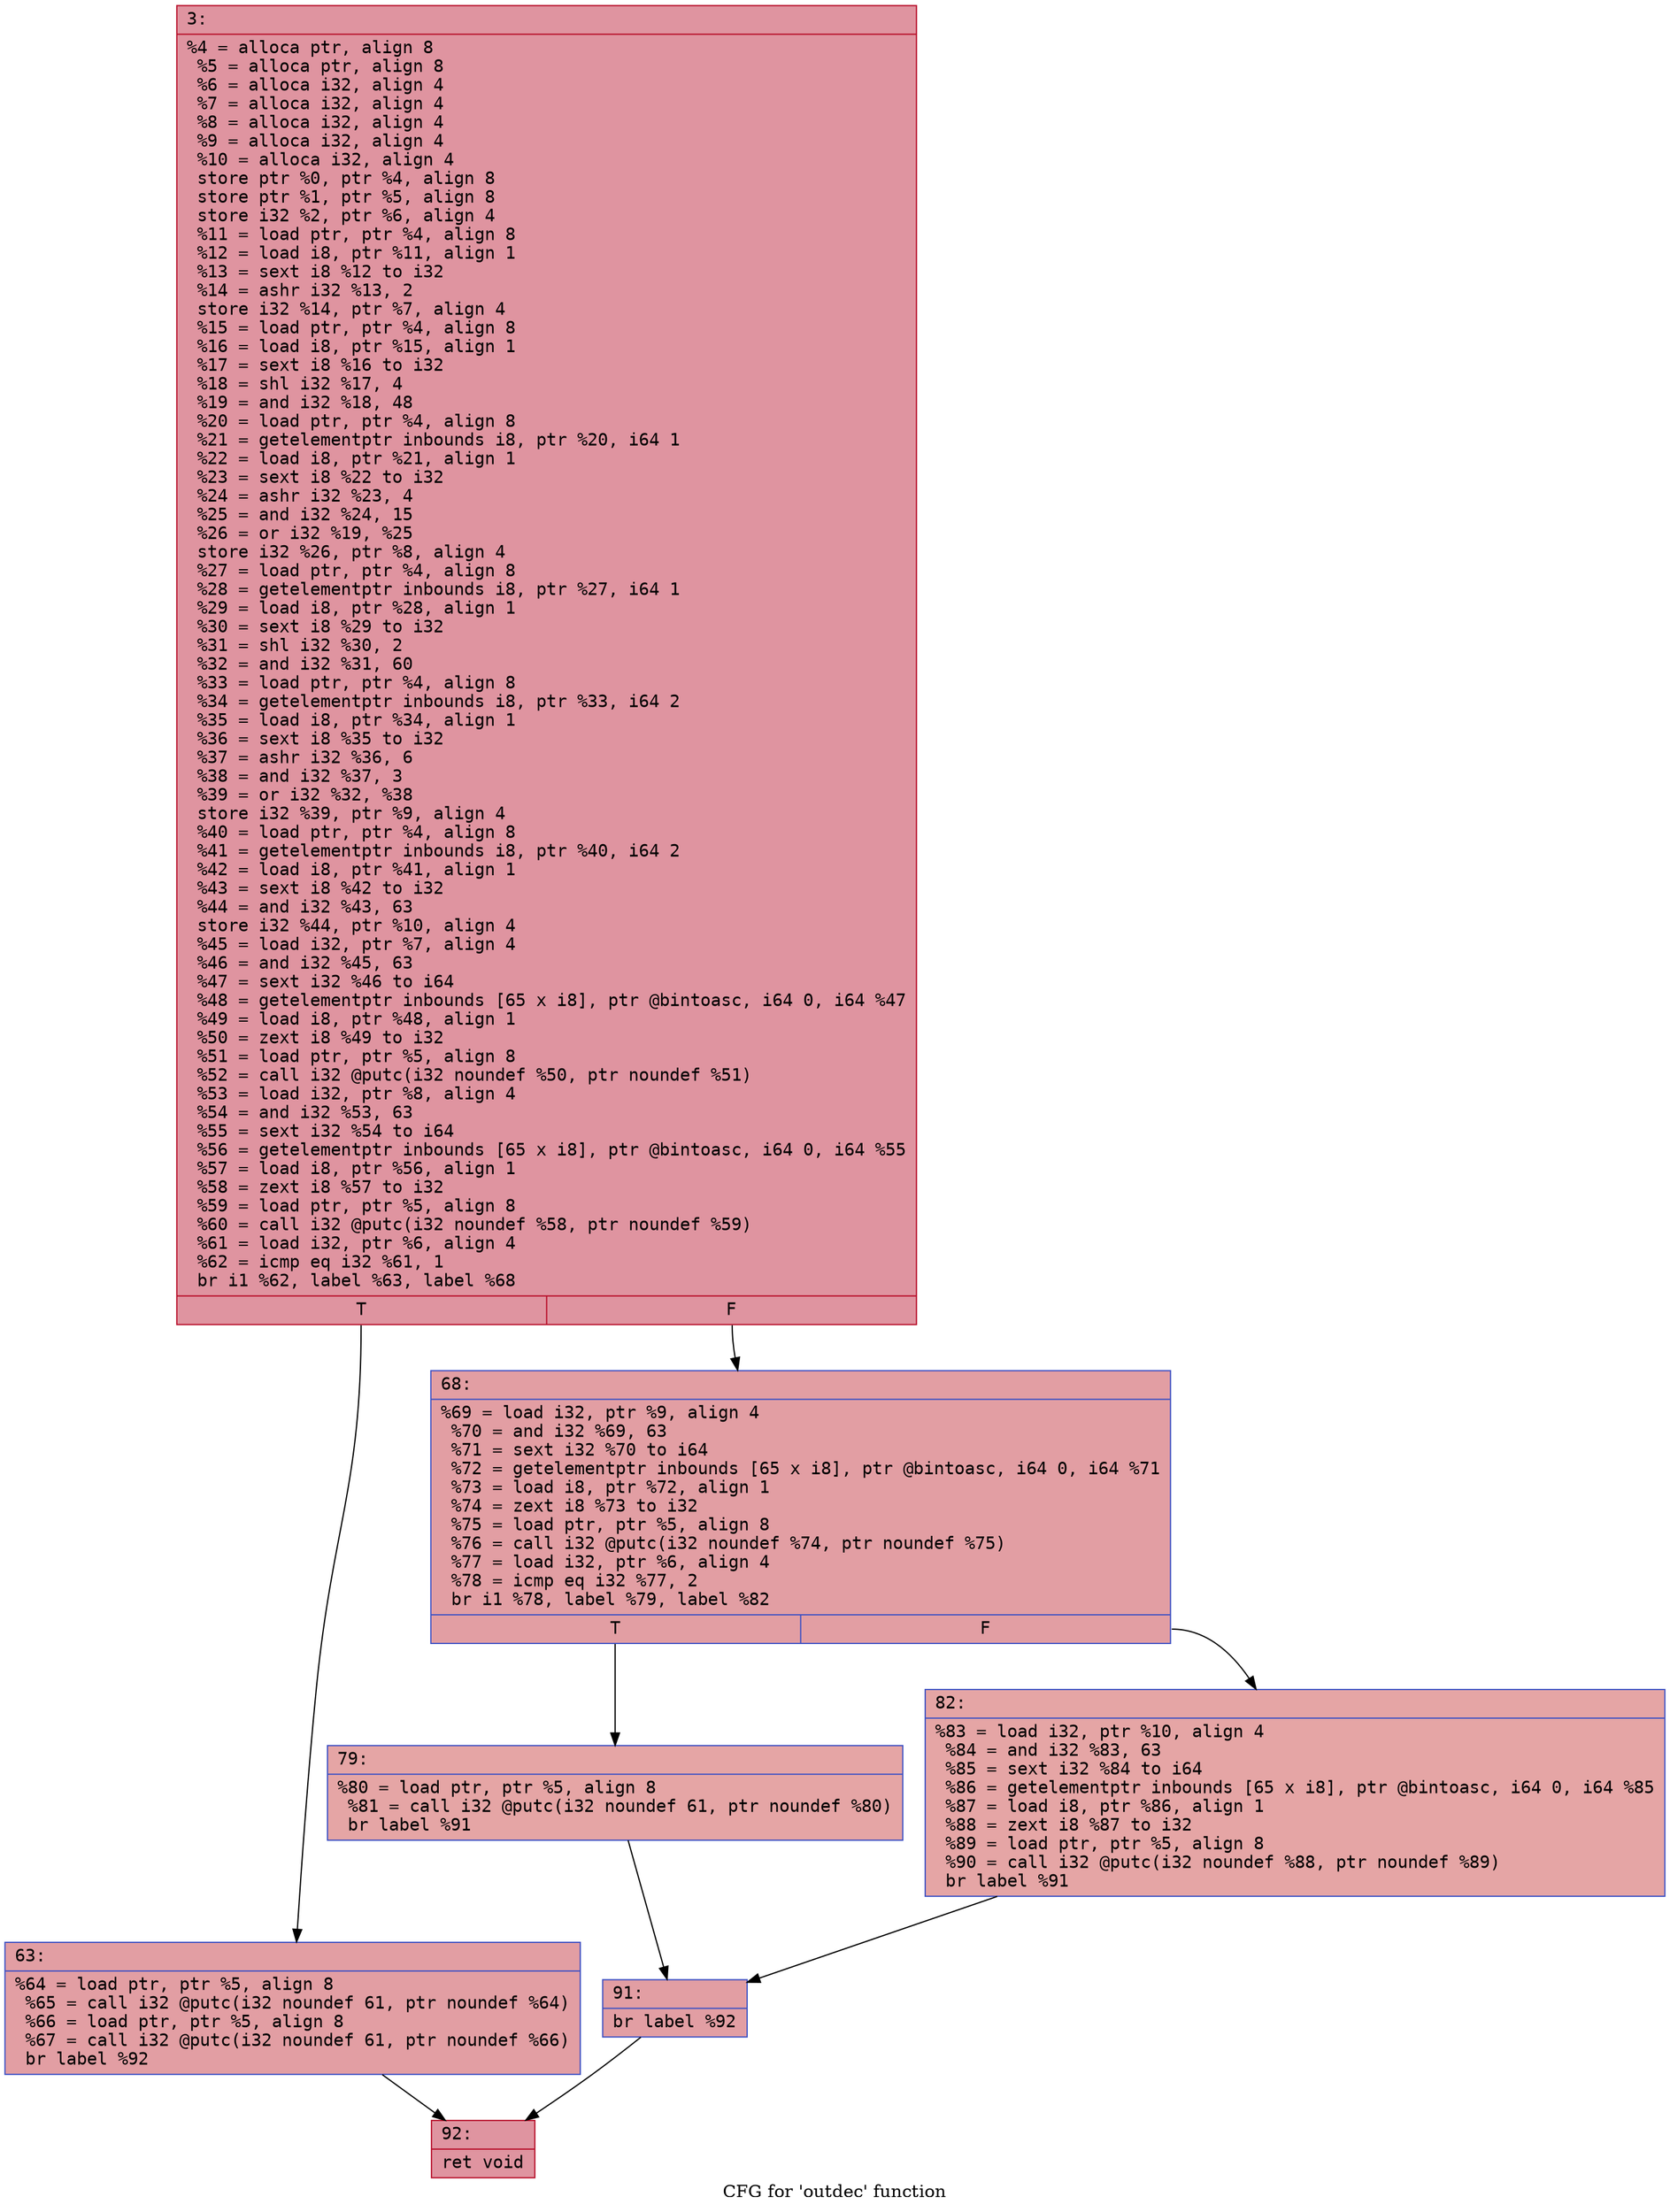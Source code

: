 digraph "CFG for 'outdec' function" {
	label="CFG for 'outdec' function";

	Node0x600001c114f0 [shape=record,color="#b70d28ff", style=filled, fillcolor="#b70d2870" fontname="Courier",label="{3:\l|  %4 = alloca ptr, align 8\l  %5 = alloca ptr, align 8\l  %6 = alloca i32, align 4\l  %7 = alloca i32, align 4\l  %8 = alloca i32, align 4\l  %9 = alloca i32, align 4\l  %10 = alloca i32, align 4\l  store ptr %0, ptr %4, align 8\l  store ptr %1, ptr %5, align 8\l  store i32 %2, ptr %6, align 4\l  %11 = load ptr, ptr %4, align 8\l  %12 = load i8, ptr %11, align 1\l  %13 = sext i8 %12 to i32\l  %14 = ashr i32 %13, 2\l  store i32 %14, ptr %7, align 4\l  %15 = load ptr, ptr %4, align 8\l  %16 = load i8, ptr %15, align 1\l  %17 = sext i8 %16 to i32\l  %18 = shl i32 %17, 4\l  %19 = and i32 %18, 48\l  %20 = load ptr, ptr %4, align 8\l  %21 = getelementptr inbounds i8, ptr %20, i64 1\l  %22 = load i8, ptr %21, align 1\l  %23 = sext i8 %22 to i32\l  %24 = ashr i32 %23, 4\l  %25 = and i32 %24, 15\l  %26 = or i32 %19, %25\l  store i32 %26, ptr %8, align 4\l  %27 = load ptr, ptr %4, align 8\l  %28 = getelementptr inbounds i8, ptr %27, i64 1\l  %29 = load i8, ptr %28, align 1\l  %30 = sext i8 %29 to i32\l  %31 = shl i32 %30, 2\l  %32 = and i32 %31, 60\l  %33 = load ptr, ptr %4, align 8\l  %34 = getelementptr inbounds i8, ptr %33, i64 2\l  %35 = load i8, ptr %34, align 1\l  %36 = sext i8 %35 to i32\l  %37 = ashr i32 %36, 6\l  %38 = and i32 %37, 3\l  %39 = or i32 %32, %38\l  store i32 %39, ptr %9, align 4\l  %40 = load ptr, ptr %4, align 8\l  %41 = getelementptr inbounds i8, ptr %40, i64 2\l  %42 = load i8, ptr %41, align 1\l  %43 = sext i8 %42 to i32\l  %44 = and i32 %43, 63\l  store i32 %44, ptr %10, align 4\l  %45 = load i32, ptr %7, align 4\l  %46 = and i32 %45, 63\l  %47 = sext i32 %46 to i64\l  %48 = getelementptr inbounds [65 x i8], ptr @bintoasc, i64 0, i64 %47\l  %49 = load i8, ptr %48, align 1\l  %50 = zext i8 %49 to i32\l  %51 = load ptr, ptr %5, align 8\l  %52 = call i32 @putc(i32 noundef %50, ptr noundef %51)\l  %53 = load i32, ptr %8, align 4\l  %54 = and i32 %53, 63\l  %55 = sext i32 %54 to i64\l  %56 = getelementptr inbounds [65 x i8], ptr @bintoasc, i64 0, i64 %55\l  %57 = load i8, ptr %56, align 1\l  %58 = zext i8 %57 to i32\l  %59 = load ptr, ptr %5, align 8\l  %60 = call i32 @putc(i32 noundef %58, ptr noundef %59)\l  %61 = load i32, ptr %6, align 4\l  %62 = icmp eq i32 %61, 1\l  br i1 %62, label %63, label %68\l|{<s0>T|<s1>F}}"];
	Node0x600001c114f0:s0 -> Node0x600001c11540[tooltip="3 -> 63\nProbability 50.00%" ];
	Node0x600001c114f0:s1 -> Node0x600001c11590[tooltip="3 -> 68\nProbability 50.00%" ];
	Node0x600001c11540 [shape=record,color="#3d50c3ff", style=filled, fillcolor="#be242e70" fontname="Courier",label="{63:\l|  %64 = load ptr, ptr %5, align 8\l  %65 = call i32 @putc(i32 noundef 61, ptr noundef %64)\l  %66 = load ptr, ptr %5, align 8\l  %67 = call i32 @putc(i32 noundef 61, ptr noundef %66)\l  br label %92\l}"];
	Node0x600001c11540 -> Node0x600001c116d0[tooltip="63 -> 92\nProbability 100.00%" ];
	Node0x600001c11590 [shape=record,color="#3d50c3ff", style=filled, fillcolor="#be242e70" fontname="Courier",label="{68:\l|  %69 = load i32, ptr %9, align 4\l  %70 = and i32 %69, 63\l  %71 = sext i32 %70 to i64\l  %72 = getelementptr inbounds [65 x i8], ptr @bintoasc, i64 0, i64 %71\l  %73 = load i8, ptr %72, align 1\l  %74 = zext i8 %73 to i32\l  %75 = load ptr, ptr %5, align 8\l  %76 = call i32 @putc(i32 noundef %74, ptr noundef %75)\l  %77 = load i32, ptr %6, align 4\l  %78 = icmp eq i32 %77, 2\l  br i1 %78, label %79, label %82\l|{<s0>T|<s1>F}}"];
	Node0x600001c11590:s0 -> Node0x600001c115e0[tooltip="68 -> 79\nProbability 50.00%" ];
	Node0x600001c11590:s1 -> Node0x600001c11630[tooltip="68 -> 82\nProbability 50.00%" ];
	Node0x600001c115e0 [shape=record,color="#3d50c3ff", style=filled, fillcolor="#c5333470" fontname="Courier",label="{79:\l|  %80 = load ptr, ptr %5, align 8\l  %81 = call i32 @putc(i32 noundef 61, ptr noundef %80)\l  br label %91\l}"];
	Node0x600001c115e0 -> Node0x600001c11680[tooltip="79 -> 91\nProbability 100.00%" ];
	Node0x600001c11630 [shape=record,color="#3d50c3ff", style=filled, fillcolor="#c5333470" fontname="Courier",label="{82:\l|  %83 = load i32, ptr %10, align 4\l  %84 = and i32 %83, 63\l  %85 = sext i32 %84 to i64\l  %86 = getelementptr inbounds [65 x i8], ptr @bintoasc, i64 0, i64 %85\l  %87 = load i8, ptr %86, align 1\l  %88 = zext i8 %87 to i32\l  %89 = load ptr, ptr %5, align 8\l  %90 = call i32 @putc(i32 noundef %88, ptr noundef %89)\l  br label %91\l}"];
	Node0x600001c11630 -> Node0x600001c11680[tooltip="82 -> 91\nProbability 100.00%" ];
	Node0x600001c11680 [shape=record,color="#3d50c3ff", style=filled, fillcolor="#be242e70" fontname="Courier",label="{91:\l|  br label %92\l}"];
	Node0x600001c11680 -> Node0x600001c116d0[tooltip="91 -> 92\nProbability 100.00%" ];
	Node0x600001c116d0 [shape=record,color="#b70d28ff", style=filled, fillcolor="#b70d2870" fontname="Courier",label="{92:\l|  ret void\l}"];
}
